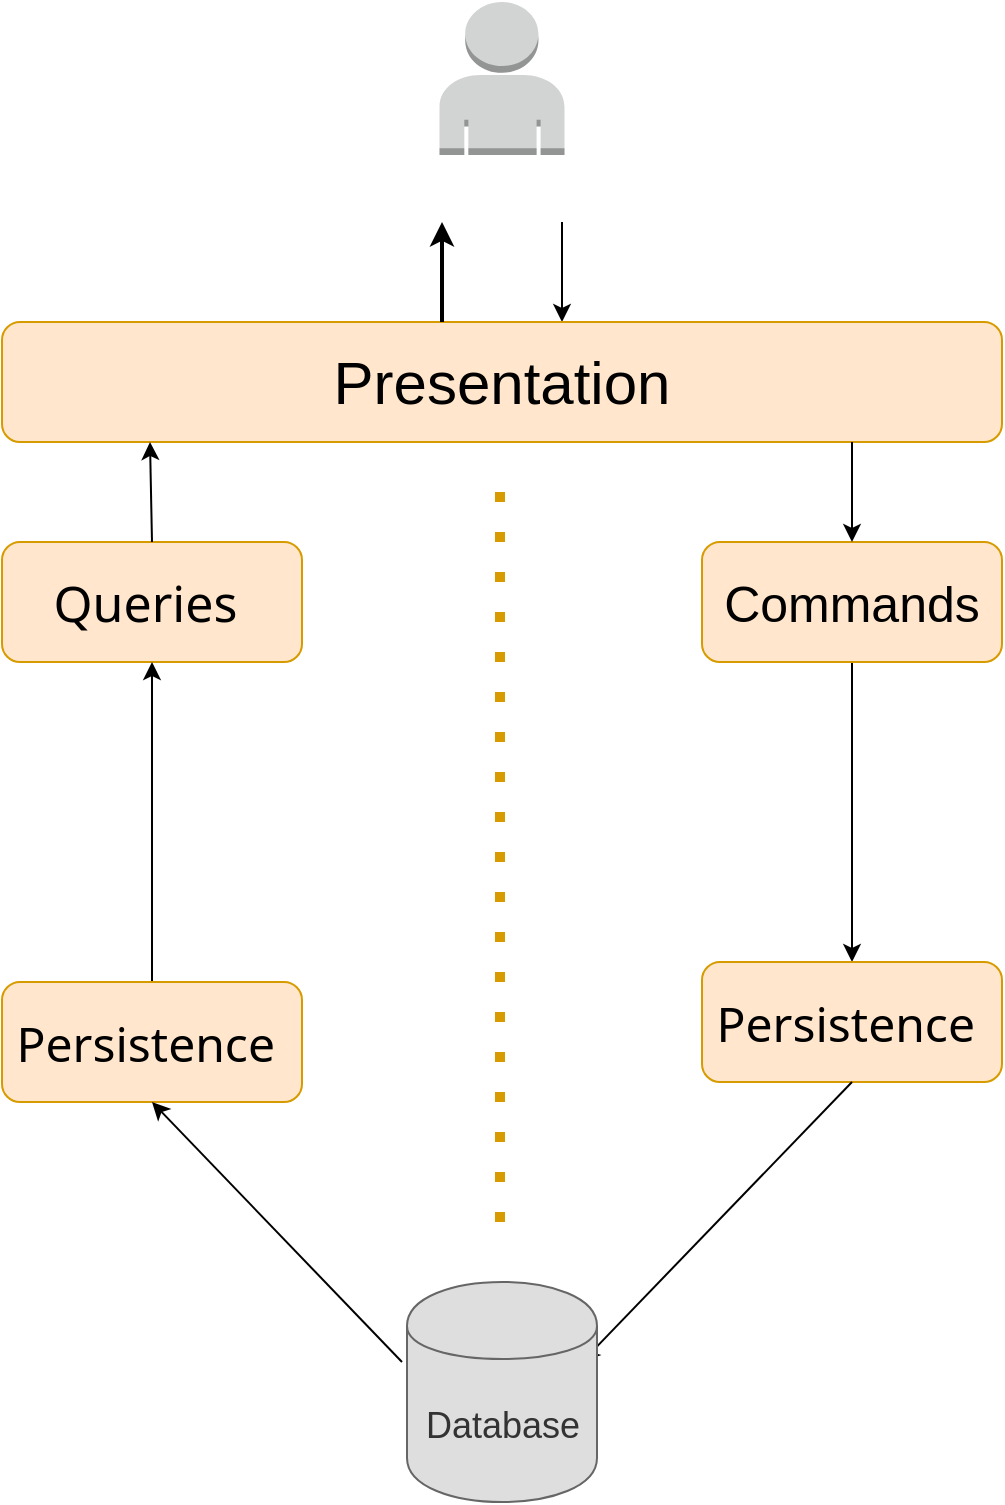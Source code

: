 <mxfile version="13.3.9" type="device"><diagram id="w1WbmgtDsLZ6sZK1rLVb" name="Page-1"><mxGraphModel dx="1704" dy="988" grid="1" gridSize="10" guides="1" tooltips="1" connect="1" arrows="1" fold="1" page="1" pageScale="1" pageWidth="850" pageHeight="1100" math="0" shadow="0"><root><mxCell id="0"/><mxCell id="1" parent="0"/><mxCell id="4nNHrwUTTz7eMXWwsBb0-4" value="" style="edgeStyle=orthogonalEdgeStyle;rounded=0;orthogonalLoop=1;jettySize=auto;html=1;" edge="1" parent="1" target="4nNHrwUTTz7eMXWwsBb0-3"><mxGeometry relative="1" as="geometry"><mxPoint x="450" y="130" as="sourcePoint"/><Array as="points"><mxPoint x="450" y="150"/><mxPoint x="450" y="150"/></Array></mxGeometry></mxCell><mxCell id="4nNHrwUTTz7eMXWwsBb0-3" value="&lt;font style=&quot;font-size: 30px&quot;&gt;Presentation&lt;/font&gt;" style="rounded=1;whiteSpace=wrap;html=1;fillColor=#ffe6cc;strokeColor=#d79b00;" vertex="1" parent="1"><mxGeometry x="170" y="180" width="500" height="60" as="geometry"/></mxCell><mxCell id="4nNHrwUTTz7eMXWwsBb0-9" value="" style="edgeStyle=orthogonalEdgeStyle;rounded=0;orthogonalLoop=1;jettySize=auto;html=1;" edge="1" parent="1" source="4nNHrwUTTz7eMXWwsBb0-5" target="4nNHrwUTTz7eMXWwsBb0-8"><mxGeometry relative="1" as="geometry"/></mxCell><mxCell id="4nNHrwUTTz7eMXWwsBb0-5" value="&lt;font style=&quot;font-size: 25px&quot;&gt;Commands&lt;/font&gt;" style="rounded=1;whiteSpace=wrap;html=1;fillColor=#ffe6cc;strokeColor=#d79b00;" vertex="1" parent="1"><mxGeometry x="520" y="290" width="150" height="60" as="geometry"/></mxCell><mxCell id="4nNHrwUTTz7eMXWwsBb0-8" value="&lt;h3 style=&quot;font-weight: normal ; font-family: &amp;#34;segoe ui&amp;#34; , &amp;#34;arial&amp;#34; , sans-serif ; line-height: 1.4&quot;&gt;&lt;font style=&quot;font-size: 24px&quot;&gt;Persistence&amp;nbsp;&lt;/font&gt;&lt;/h3&gt;" style="rounded=1;whiteSpace=wrap;html=1;fillColor=#ffe6cc;strokeColor=#d79b00;" vertex="1" parent="1"><mxGeometry x="520" y="500" width="150" height="60" as="geometry"/></mxCell><mxCell id="4nNHrwUTTz7eMXWwsBb0-7" value="&lt;h3 style=&quot;font-weight: normal ; font-family: &amp;#34;segoe ui&amp;#34; , &amp;#34;arial&amp;#34; , sans-serif ; line-height: 1.4&quot;&gt;&lt;font style=&quot;font-size: 25px&quot;&gt;Queries&amp;nbsp;&lt;/font&gt;&lt;/h3&gt;" style="rounded=1;whiteSpace=wrap;html=1;fillColor=#ffe6cc;strokeColor=#d79b00;" vertex="1" parent="1"><mxGeometry x="170" y="290" width="150" height="60" as="geometry"/></mxCell><mxCell id="4nNHrwUTTz7eMXWwsBb0-15" value="" style="edgeStyle=orthogonalEdgeStyle;rounded=0;orthogonalLoop=1;jettySize=auto;html=1;entryX=0.5;entryY=1;entryDx=0;entryDy=0;" edge="1" parent="1" source="4nNHrwUTTz7eMXWwsBb0-12" target="4nNHrwUTTz7eMXWwsBb0-7"><mxGeometry relative="1" as="geometry"><mxPoint x="245" y="430" as="targetPoint"/></mxGeometry></mxCell><mxCell id="4nNHrwUTTz7eMXWwsBb0-12" value="&lt;h3 style=&quot;font-weight: normal ; font-family: &amp;#34;segoe ui&amp;#34; , &amp;#34;arial&amp;#34; , sans-serif ; line-height: 1.4&quot;&gt;&lt;font style=&quot;font-size: 24px&quot;&gt;Persistence&amp;nbsp;&lt;/font&gt;&lt;/h3&gt;" style="rounded=1;whiteSpace=wrap;html=1;fillColor=#ffe6cc;strokeColor=#d79b00;" vertex="1" parent="1"><mxGeometry x="170" y="510" width="150" height="60" as="geometry"/></mxCell><mxCell id="4nNHrwUTTz7eMXWwsBb0-16" value="" style="endArrow=classic;html=1;exitX=0.5;exitY=0;exitDx=0;exitDy=0;entryX=0.148;entryY=1;entryDx=0;entryDy=0;entryPerimeter=0;" edge="1" parent="1" source="4nNHrwUTTz7eMXWwsBb0-7" target="4nNHrwUTTz7eMXWwsBb0-3"><mxGeometry width="50" height="50" relative="1" as="geometry"><mxPoint x="400" y="480" as="sourcePoint"/><mxPoint x="450" y="430" as="targetPoint"/></mxGeometry></mxCell><mxCell id="4nNHrwUTTz7eMXWwsBb0-17" value="" style="endArrow=classic;html=1;entryX=0.5;entryY=0;entryDx=0;entryDy=0;" edge="1" parent="1" target="4nNHrwUTTz7eMXWwsBb0-5"><mxGeometry width="50" height="50" relative="1" as="geometry"><mxPoint x="595" y="240" as="sourcePoint"/><mxPoint x="594.5" y="250" as="targetPoint"/></mxGeometry></mxCell><mxCell id="4nNHrwUTTz7eMXWwsBb0-21" value="" style="endArrow=classic;html=1;exitX=0.5;exitY=1;exitDx=0;exitDy=0;" edge="1" parent="1" source="4nNHrwUTTz7eMXWwsBb0-8"><mxGeometry width="50" height="50" relative="1" as="geometry"><mxPoint x="595" y="570" as="sourcePoint"/><mxPoint x="460" y="700" as="targetPoint"/></mxGeometry></mxCell><mxCell id="4nNHrwUTTz7eMXWwsBb0-22" value="" style="endArrow=classic;html=1;entryX=0.5;entryY=1;entryDx=0;entryDy=0;" edge="1" parent="1" target="4nNHrwUTTz7eMXWwsBb0-12"><mxGeometry width="50" height="50" relative="1" as="geometry"><mxPoint x="370" y="700" as="sourcePoint"/><mxPoint x="410" y="490" as="targetPoint"/></mxGeometry></mxCell><mxCell id="4nNHrwUTTz7eMXWwsBb0-23" value="" style="endArrow=none;dashed=1;html=1;dashPattern=1 3;strokeWidth=5;fillColor=#ffe6cc;strokeColor=#d79b00;" edge="1" parent="1"><mxGeometry width="50" height="50" relative="1" as="geometry"><mxPoint x="419" y="630" as="sourcePoint"/><mxPoint x="419" y="260" as="targetPoint"/></mxGeometry></mxCell><mxCell id="4nNHrwUTTz7eMXWwsBb0-28" value="" style="endArrow=classic;html=1;strokeWidth=2;" edge="1" parent="1"><mxGeometry width="50" height="50" relative="1" as="geometry"><mxPoint x="390" y="180" as="sourcePoint"/><mxPoint x="390" y="130" as="targetPoint"/></mxGeometry></mxCell><mxCell id="4nNHrwUTTz7eMXWwsBb0-29" value="&lt;font style=&quot;font-size: 18px&quot;&gt;Database&lt;/font&gt;" style="shape=cylinder;whiteSpace=wrap;html=1;boundedLbl=1;backgroundOutline=1;strokeColor=#666666;fontColor=#333333;fillColor=#DEDEDE;" vertex="1" parent="1"><mxGeometry x="372.5" y="660" width="95" height="110" as="geometry"/></mxCell><mxCell id="4nNHrwUTTz7eMXWwsBb0-30" value="" style="outlineConnect=0;dashed=0;verticalLabelPosition=bottom;verticalAlign=top;align=center;html=1;shape=mxgraph.aws3.user;fillColor=#D2D3D3;gradientColor=none;" vertex="1" parent="1"><mxGeometry x="388.75" y="20" width="62.5" height="76.5" as="geometry"/></mxCell></root></mxGraphModel></diagram></mxfile>